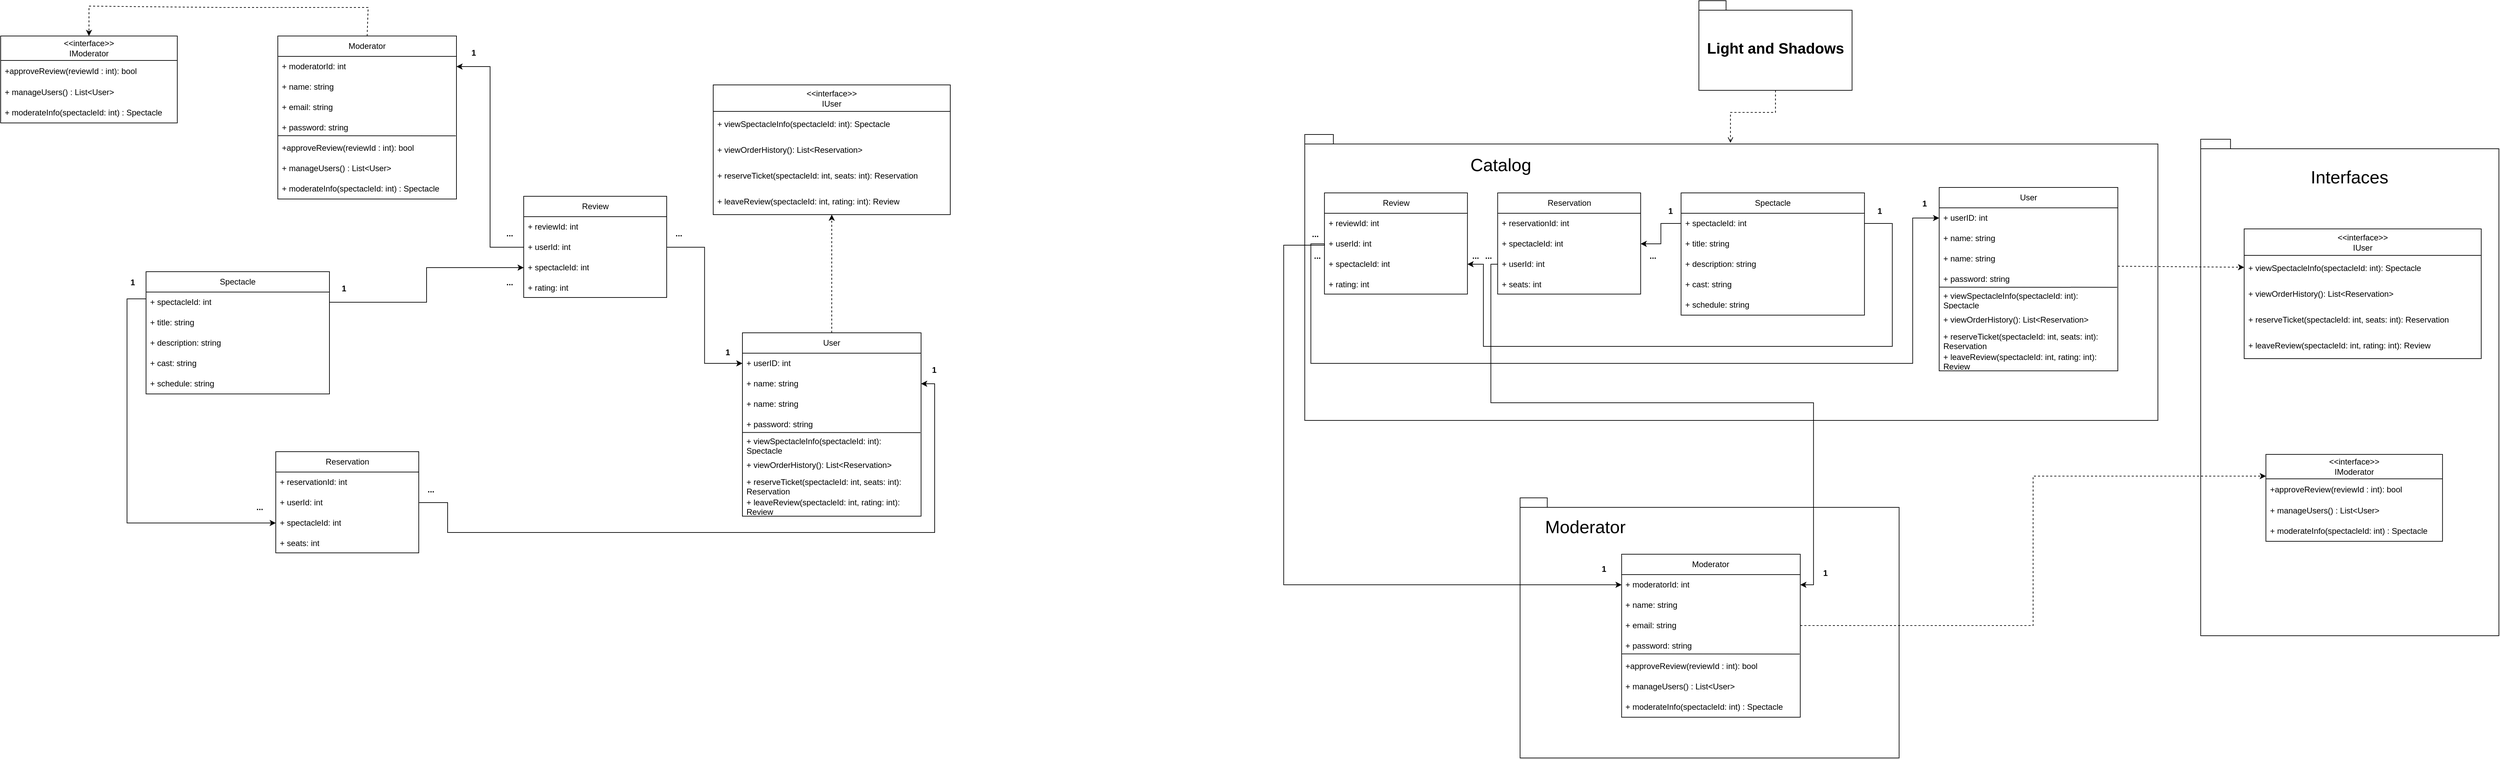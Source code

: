 <mxfile version="22.1.11" type="device">
  <diagram name="Страница — 1" id="6N8Kv0qwtwaITpmGnXV4">
    <mxGraphModel dx="3145" dy="-1282" grid="0" gridSize="10" guides="1" tooltips="1" connect="1" arrows="1" fold="1" page="0" pageScale="1" pageWidth="827" pageHeight="1169" math="0" shadow="0">
      <root>
        <mxCell id="0" />
        <mxCell id="1" parent="0" />
        <mxCell id="I1jz4jynu2ulrxtqJUiv-1" value="Spectacle" style="swimlane;fontStyle=0;childLayout=stackLayout;horizontal=1;startSize=30;horizontalStack=0;resizeParent=1;resizeParentMax=0;resizeLast=0;collapsible=1;marginBottom=0;whiteSpace=wrap;html=1;" vertex="1" parent="1">
          <mxGeometry x="-297" y="2906" width="270" height="180" as="geometry" />
        </mxCell>
        <mxCell id="I1jz4jynu2ulrxtqJUiv-2" value="+&amp;nbsp;spectacleId: int" style="text;strokeColor=none;fillColor=none;align=left;verticalAlign=middle;spacingLeft=4;spacingRight=4;overflow=hidden;points=[[0,0.5],[1,0.5]];portConstraint=eastwest;rotatable=0;whiteSpace=wrap;html=1;" vertex="1" parent="I1jz4jynu2ulrxtqJUiv-1">
          <mxGeometry y="30" width="270" height="30" as="geometry" />
        </mxCell>
        <mxCell id="I1jz4jynu2ulrxtqJUiv-95" value="+&amp;nbsp;title: string" style="text;strokeColor=none;fillColor=none;align=left;verticalAlign=middle;spacingLeft=4;spacingRight=4;overflow=hidden;points=[[0,0.5],[1,0.5]];portConstraint=eastwest;rotatable=0;whiteSpace=wrap;html=1;" vertex="1" parent="I1jz4jynu2ulrxtqJUiv-1">
          <mxGeometry y="60" width="270" height="30" as="geometry" />
        </mxCell>
        <mxCell id="I1jz4jynu2ulrxtqJUiv-3" value="+&amp;nbsp;description: string" style="text;strokeColor=none;fillColor=none;align=left;verticalAlign=middle;spacingLeft=4;spacingRight=4;overflow=hidden;points=[[0,0.5],[1,0.5]];portConstraint=eastwest;rotatable=0;whiteSpace=wrap;html=1;" vertex="1" parent="I1jz4jynu2ulrxtqJUiv-1">
          <mxGeometry y="90" width="270" height="30" as="geometry" />
        </mxCell>
        <mxCell id="I1jz4jynu2ulrxtqJUiv-4" value="+&amp;nbsp;cast: string" style="text;strokeColor=none;fillColor=none;align=left;verticalAlign=middle;spacingLeft=4;spacingRight=4;overflow=hidden;points=[[0,0.5],[1,0.5]];portConstraint=eastwest;rotatable=0;whiteSpace=wrap;html=1;" vertex="1" parent="I1jz4jynu2ulrxtqJUiv-1">
          <mxGeometry y="120" width="270" height="30" as="geometry" />
        </mxCell>
        <mxCell id="I1jz4jynu2ulrxtqJUiv-5" value="+&amp;nbsp;schedule: string" style="text;strokeColor=none;fillColor=none;align=left;verticalAlign=middle;spacingLeft=4;spacingRight=4;overflow=hidden;points=[[0,0.5],[1,0.5]];portConstraint=eastwest;rotatable=0;whiteSpace=wrap;html=1;" vertex="1" parent="I1jz4jynu2ulrxtqJUiv-1">
          <mxGeometry y="150" width="270" height="30" as="geometry" />
        </mxCell>
        <mxCell id="I1jz4jynu2ulrxtqJUiv-16" value="Reservation    " style="swimlane;fontStyle=0;childLayout=stackLayout;horizontal=1;startSize=30;horizontalStack=0;resizeParent=1;resizeParentMax=0;resizeLast=0;collapsible=1;marginBottom=0;whiteSpace=wrap;html=1;" vertex="1" parent="1">
          <mxGeometry x="-106" y="3171" width="210.5" height="149" as="geometry" />
        </mxCell>
        <mxCell id="I1jz4jynu2ulrxtqJUiv-17" value="+&amp;nbsp;reservationId: int" style="text;strokeColor=none;fillColor=none;align=left;verticalAlign=middle;spacingLeft=4;spacingRight=4;overflow=hidden;points=[[0,0.5],[1,0.5]];portConstraint=eastwest;rotatable=0;whiteSpace=wrap;html=1;" vertex="1" parent="I1jz4jynu2ulrxtqJUiv-16">
          <mxGeometry y="30" width="210.5" height="30" as="geometry" />
        </mxCell>
        <mxCell id="I1jz4jynu2ulrxtqJUiv-18" value="+&amp;nbsp;userId: int" style="text;strokeColor=none;fillColor=none;align=left;verticalAlign=middle;spacingLeft=4;spacingRight=4;overflow=hidden;points=[[0,0.5],[1,0.5]];portConstraint=eastwest;rotatable=0;whiteSpace=wrap;html=1;" vertex="1" parent="I1jz4jynu2ulrxtqJUiv-16">
          <mxGeometry y="60" width="210.5" height="30" as="geometry" />
        </mxCell>
        <mxCell id="I1jz4jynu2ulrxtqJUiv-19" value="+&amp;nbsp;spectacleId: int" style="text;strokeColor=none;fillColor=none;align=left;verticalAlign=middle;spacingLeft=4;spacingRight=4;overflow=hidden;points=[[0,0.5],[1,0.5]];portConstraint=eastwest;rotatable=0;whiteSpace=wrap;html=1;" vertex="1" parent="I1jz4jynu2ulrxtqJUiv-16">
          <mxGeometry y="90" width="210.5" height="30" as="geometry" />
        </mxCell>
        <mxCell id="I1jz4jynu2ulrxtqJUiv-20" value="+&amp;nbsp;seats: int" style="text;strokeColor=none;fillColor=none;align=left;verticalAlign=middle;spacingLeft=4;spacingRight=4;overflow=hidden;points=[[0,0.5],[1,0.5]];portConstraint=eastwest;rotatable=0;whiteSpace=wrap;html=1;" vertex="1" parent="I1jz4jynu2ulrxtqJUiv-16">
          <mxGeometry y="120" width="210.5" height="29" as="geometry" />
        </mxCell>
        <mxCell id="I1jz4jynu2ulrxtqJUiv-33" value="Moderator" style="swimlane;fontStyle=0;childLayout=stackLayout;horizontal=1;startSize=30;horizontalStack=0;resizeParent=1;resizeParentMax=0;resizeLast=0;collapsible=1;marginBottom=0;whiteSpace=wrap;html=1;" vertex="1" parent="1">
          <mxGeometry x="-103" y="2559" width="263" height="240" as="geometry" />
        </mxCell>
        <mxCell id="I1jz4jynu2ulrxtqJUiv-34" value="+ moderatorId: int" style="text;strokeColor=none;fillColor=none;align=left;verticalAlign=middle;spacingLeft=4;spacingRight=4;overflow=hidden;points=[[0,0.5],[1,0.5]];portConstraint=eastwest;rotatable=0;whiteSpace=wrap;html=1;" vertex="1" parent="I1jz4jynu2ulrxtqJUiv-33">
          <mxGeometry y="30" width="263" height="30" as="geometry" />
        </mxCell>
        <mxCell id="I1jz4jynu2ulrxtqJUiv-35" value="+&amp;nbsp;name: string" style="text;strokeColor=none;fillColor=none;align=left;verticalAlign=middle;spacingLeft=4;spacingRight=4;overflow=hidden;points=[[0,0.5],[1,0.5]];portConstraint=eastwest;rotatable=0;whiteSpace=wrap;html=1;" vertex="1" parent="I1jz4jynu2ulrxtqJUiv-33">
          <mxGeometry y="60" width="263" height="30" as="geometry" />
        </mxCell>
        <mxCell id="I1jz4jynu2ulrxtqJUiv-36" value="+&amp;nbsp;email: string" style="text;strokeColor=none;fillColor=none;align=left;verticalAlign=middle;spacingLeft=4;spacingRight=4;overflow=hidden;points=[[0,0.5],[1,0.5]];portConstraint=eastwest;rotatable=0;whiteSpace=wrap;html=1;" vertex="1" parent="I1jz4jynu2ulrxtqJUiv-33">
          <mxGeometry y="90" width="263" height="30" as="geometry" />
        </mxCell>
        <mxCell id="I1jz4jynu2ulrxtqJUiv-37" value="+&amp;nbsp;password: string" style="text;strokeColor=none;fillColor=none;align=left;verticalAlign=middle;spacingLeft=4;spacingRight=4;overflow=hidden;points=[[0,0.5],[1,0.5]];portConstraint=eastwest;rotatable=0;whiteSpace=wrap;html=1;" vertex="1" parent="I1jz4jynu2ulrxtqJUiv-33">
          <mxGeometry y="120" width="263" height="30" as="geometry" />
        </mxCell>
        <mxCell id="I1jz4jynu2ulrxtqJUiv-38" value="+approveReview(reviewId : int): bool" style="text;strokeColor=none;fillColor=none;align=left;verticalAlign=middle;spacingLeft=4;spacingRight=4;overflow=hidden;points=[[0,0.5],[1,0.5]];portConstraint=eastwest;rotatable=0;whiteSpace=wrap;html=1;" vertex="1" parent="I1jz4jynu2ulrxtqJUiv-33">
          <mxGeometry y="150" width="263" height="30" as="geometry" />
        </mxCell>
        <mxCell id="I1jz4jynu2ulrxtqJUiv-39" value="" style="endArrow=none;html=1;rounded=0;exitX=0.002;exitY=-0.108;exitDx=0;exitDy=0;exitPerimeter=0;" edge="1" parent="I1jz4jynu2ulrxtqJUiv-33" source="I1jz4jynu2ulrxtqJUiv-38">
          <mxGeometry width="50" height="50" relative="1" as="geometry">
            <mxPoint x="-9.5" y="98.24" as="sourcePoint" />
            <mxPoint x="262" y="147" as="targetPoint" />
          </mxGeometry>
        </mxCell>
        <mxCell id="I1jz4jynu2ulrxtqJUiv-40" value="+&amp;nbsp;manageUsers() : List&amp;lt;User&amp;gt;" style="text;strokeColor=none;fillColor=none;align=left;verticalAlign=middle;spacingLeft=4;spacingRight=4;overflow=hidden;points=[[0,0.5],[1,0.5]];portConstraint=eastwest;rotatable=0;whiteSpace=wrap;html=1;" vertex="1" parent="I1jz4jynu2ulrxtqJUiv-33">
          <mxGeometry y="180" width="263" height="30" as="geometry" />
        </mxCell>
        <mxCell id="I1jz4jynu2ulrxtqJUiv-41" value="+&amp;nbsp;moderateInfo(spectacleId: int) :&amp;nbsp;Spectacle " style="text;strokeColor=none;fillColor=none;align=left;verticalAlign=middle;spacingLeft=4;spacingRight=4;overflow=hidden;points=[[0,0.5],[1,0.5]];portConstraint=eastwest;rotatable=0;whiteSpace=wrap;html=1;" vertex="1" parent="I1jz4jynu2ulrxtqJUiv-33">
          <mxGeometry y="210" width="263" height="30" as="geometry" />
        </mxCell>
        <mxCell id="I1jz4jynu2ulrxtqJUiv-44" value="&amp;lt;&amp;lt;interface&amp;gt;&amp;gt;&lt;br&gt;IUser" style="swimlane;fontStyle=0;childLayout=stackLayout;horizontal=1;startSize=39;horizontalStack=0;resizeParent=1;resizeParentMax=0;resizeLast=0;collapsible=1;marginBottom=0;whiteSpace=wrap;html=1;" vertex="1" parent="1">
          <mxGeometry x="538" y="2631" width="349" height="191" as="geometry" />
        </mxCell>
        <mxCell id="I1jz4jynu2ulrxtqJUiv-45" value="+&amp;nbsp;viewSpectacleInfo(spectacleId: int): Spectacle" style="text;strokeColor=none;fillColor=none;align=left;verticalAlign=middle;spacingLeft=4;spacingRight=4;overflow=hidden;points=[[0,0.5],[1,0.5]];portConstraint=eastwest;rotatable=0;whiteSpace=wrap;html=1;" vertex="1" parent="I1jz4jynu2ulrxtqJUiv-44">
          <mxGeometry y="39" width="349" height="38" as="geometry" />
        </mxCell>
        <mxCell id="I1jz4jynu2ulrxtqJUiv-46" value="+&amp;nbsp;viewOrderHistory(): List&amp;lt;Reservation&amp;gt;" style="text;strokeColor=none;fillColor=none;align=left;verticalAlign=middle;spacingLeft=4;spacingRight=4;overflow=hidden;points=[[0,0.5],[1,0.5]];portConstraint=eastwest;rotatable=0;whiteSpace=wrap;html=1;" vertex="1" parent="I1jz4jynu2ulrxtqJUiv-44">
          <mxGeometry y="77" width="349" height="38" as="geometry" />
        </mxCell>
        <mxCell id="I1jz4jynu2ulrxtqJUiv-47" value="+&amp;nbsp;reserveTicket(spectacleId: int, seats: int): Reservation" style="text;strokeColor=none;fillColor=none;align=left;verticalAlign=middle;spacingLeft=4;spacingRight=4;overflow=hidden;points=[[0,0.5],[1,0.5]];portConstraint=eastwest;rotatable=0;whiteSpace=wrap;html=1;" vertex="1" parent="I1jz4jynu2ulrxtqJUiv-44">
          <mxGeometry y="115" width="349" height="38" as="geometry" />
        </mxCell>
        <mxCell id="I1jz4jynu2ulrxtqJUiv-84" value="+&amp;nbsp;leaveReview(spectacleId: int, rating: int): Review" style="text;strokeColor=none;fillColor=none;align=left;verticalAlign=middle;spacingLeft=4;spacingRight=4;overflow=hidden;points=[[0,0.5],[1,0.5]];portConstraint=eastwest;rotatable=0;whiteSpace=wrap;html=1;" vertex="1" parent="I1jz4jynu2ulrxtqJUiv-44">
          <mxGeometry y="153" width="349" height="38" as="geometry" />
        </mxCell>
        <mxCell id="I1jz4jynu2ulrxtqJUiv-48" value="&amp;lt;&amp;lt;interface&amp;gt;&amp;gt;&lt;br&gt;IModerator" style="swimlane;fontStyle=0;childLayout=stackLayout;horizontal=1;startSize=36;horizontalStack=0;resizeParent=1;resizeParentMax=0;resizeLast=0;collapsible=1;marginBottom=0;whiteSpace=wrap;html=1;" vertex="1" parent="1">
          <mxGeometry x="-511" y="2559" width="260" height="128" as="geometry" />
        </mxCell>
        <mxCell id="I1jz4jynu2ulrxtqJUiv-49" value="+approveReview(reviewId : int): bool" style="text;strokeColor=none;fillColor=none;align=left;verticalAlign=middle;spacingLeft=4;spacingRight=4;overflow=hidden;points=[[0,0.5],[1,0.5]];portConstraint=eastwest;rotatable=0;whiteSpace=wrap;html=1;" vertex="1" parent="I1jz4jynu2ulrxtqJUiv-48">
          <mxGeometry y="36" width="260" height="32" as="geometry" />
        </mxCell>
        <mxCell id="I1jz4jynu2ulrxtqJUiv-50" value="+&amp;nbsp;manageUsers() : List&amp;lt;User&amp;gt;" style="text;strokeColor=none;fillColor=none;align=left;verticalAlign=middle;spacingLeft=4;spacingRight=4;overflow=hidden;points=[[0,0.5],[1,0.5]];portConstraint=eastwest;rotatable=0;whiteSpace=wrap;html=1;" vertex="1" parent="I1jz4jynu2ulrxtqJUiv-48">
          <mxGeometry y="68" width="260" height="30" as="geometry" />
        </mxCell>
        <mxCell id="I1jz4jynu2ulrxtqJUiv-51" value="+&amp;nbsp;moderateInfo(spectacleId: int) :&amp;nbsp;Spectacle" style="text;strokeColor=none;fillColor=none;align=left;verticalAlign=middle;spacingLeft=4;spacingRight=4;overflow=hidden;points=[[0,0.5],[1,0.5]];portConstraint=eastwest;rotatable=0;whiteSpace=wrap;html=1;" vertex="1" parent="I1jz4jynu2ulrxtqJUiv-48">
          <mxGeometry y="98" width="260" height="30" as="geometry" />
        </mxCell>
        <mxCell id="I1jz4jynu2ulrxtqJUiv-55" style="rounded=0;orthogonalLoop=1;jettySize=auto;html=1;dashed=1;exitX=0.5;exitY=0;exitDx=0;exitDy=0;" edge="1" parent="1" source="I1jz4jynu2ulrxtqJUiv-75" target="I1jz4jynu2ulrxtqJUiv-44">
          <mxGeometry relative="1" as="geometry">
            <mxPoint x="678.795" y="2782" as="targetPoint" />
            <mxPoint x="731" y="3003" as="sourcePoint" />
          </mxGeometry>
        </mxCell>
        <mxCell id="I1jz4jynu2ulrxtqJUiv-63" value="Review     " style="swimlane;fontStyle=0;childLayout=stackLayout;horizontal=1;startSize=30;horizontalStack=0;resizeParent=1;resizeParentMax=0;resizeLast=0;collapsible=1;marginBottom=0;whiteSpace=wrap;html=1;" vertex="1" parent="1">
          <mxGeometry x="259" y="2795" width="210.5" height="149" as="geometry" />
        </mxCell>
        <mxCell id="I1jz4jynu2ulrxtqJUiv-64" value="+&amp;nbsp;reviewId: int" style="text;strokeColor=none;fillColor=none;align=left;verticalAlign=middle;spacingLeft=4;spacingRight=4;overflow=hidden;points=[[0,0.5],[1,0.5]];portConstraint=eastwest;rotatable=0;whiteSpace=wrap;html=1;" vertex="1" parent="I1jz4jynu2ulrxtqJUiv-63">
          <mxGeometry y="30" width="210.5" height="30" as="geometry" />
        </mxCell>
        <mxCell id="I1jz4jynu2ulrxtqJUiv-65" value="+&amp;nbsp;userId: int" style="text;strokeColor=none;fillColor=none;align=left;verticalAlign=middle;spacingLeft=4;spacingRight=4;overflow=hidden;points=[[0,0.5],[1,0.5]];portConstraint=eastwest;rotatable=0;whiteSpace=wrap;html=1;" vertex="1" parent="I1jz4jynu2ulrxtqJUiv-63">
          <mxGeometry y="60" width="210.5" height="30" as="geometry" />
        </mxCell>
        <mxCell id="I1jz4jynu2ulrxtqJUiv-66" value="+&amp;nbsp;spectacleId: int" style="text;strokeColor=none;fillColor=none;align=left;verticalAlign=middle;spacingLeft=4;spacingRight=4;overflow=hidden;points=[[0,0.5],[1,0.5]];portConstraint=eastwest;rotatable=0;whiteSpace=wrap;html=1;" vertex="1" parent="I1jz4jynu2ulrxtqJUiv-63">
          <mxGeometry y="90" width="210.5" height="30" as="geometry" />
        </mxCell>
        <mxCell id="I1jz4jynu2ulrxtqJUiv-67" value="+&amp;nbsp;rating: int" style="text;strokeColor=none;fillColor=none;align=left;verticalAlign=middle;spacingLeft=4;spacingRight=4;overflow=hidden;points=[[0,0.5],[1,0.5]];portConstraint=eastwest;rotatable=0;whiteSpace=wrap;html=1;" vertex="1" parent="I1jz4jynu2ulrxtqJUiv-63">
          <mxGeometry y="120" width="210.5" height="29" as="geometry" />
        </mxCell>
        <mxCell id="I1jz4jynu2ulrxtqJUiv-75" value="User" style="swimlane;fontStyle=0;childLayout=stackLayout;horizontal=1;startSize=30;horizontalStack=0;resizeParent=1;resizeParentMax=0;resizeLast=0;collapsible=1;marginBottom=0;whiteSpace=wrap;html=1;" vertex="1" parent="1">
          <mxGeometry x="581" y="2996" width="263" height="270" as="geometry" />
        </mxCell>
        <mxCell id="I1jz4jynu2ulrxtqJUiv-8" value="+ userID: int" style="text;strokeColor=none;fillColor=none;align=left;verticalAlign=middle;spacingLeft=4;spacingRight=4;overflow=hidden;points=[[0,0.5],[1,0.5]];portConstraint=eastwest;rotatable=0;whiteSpace=wrap;html=1;" vertex="1" parent="I1jz4jynu2ulrxtqJUiv-75">
          <mxGeometry y="30" width="263" height="30" as="geometry" />
        </mxCell>
        <mxCell id="I1jz4jynu2ulrxtqJUiv-9" value="+&amp;nbsp;name: string" style="text;strokeColor=none;fillColor=none;align=left;verticalAlign=middle;spacingLeft=4;spacingRight=4;overflow=hidden;points=[[0,0.5],[1,0.5]];portConstraint=eastwest;rotatable=0;whiteSpace=wrap;html=1;" vertex="1" parent="I1jz4jynu2ulrxtqJUiv-75">
          <mxGeometry y="60" width="263" height="30" as="geometry" />
        </mxCell>
        <mxCell id="I1jz4jynu2ulrxtqJUiv-77" value="+&amp;nbsp;name: string" style="text;strokeColor=none;fillColor=none;align=left;verticalAlign=middle;spacingLeft=4;spacingRight=4;overflow=hidden;points=[[0,0.5],[1,0.5]];portConstraint=eastwest;rotatable=0;whiteSpace=wrap;html=1;" vertex="1" parent="I1jz4jynu2ulrxtqJUiv-75">
          <mxGeometry y="90" width="263" height="30" as="geometry" />
        </mxCell>
        <mxCell id="I1jz4jynu2ulrxtqJUiv-11" value="+ password: string" style="text;strokeColor=none;fillColor=none;align=left;verticalAlign=middle;spacingLeft=4;spacingRight=4;overflow=hidden;points=[[0,0.5],[1,0.5]];portConstraint=eastwest;rotatable=0;whiteSpace=wrap;html=1;" vertex="1" parent="I1jz4jynu2ulrxtqJUiv-75">
          <mxGeometry y="120" width="263" height="30" as="geometry" />
        </mxCell>
        <mxCell id="I1jz4jynu2ulrxtqJUiv-81" value="" style="endArrow=none;html=1;rounded=0;exitX=0.002;exitY=-0.108;exitDx=0;exitDy=0;exitPerimeter=0;" edge="1" parent="I1jz4jynu2ulrxtqJUiv-75">
          <mxGeometry width="50" height="50" relative="1" as="geometry">
            <mxPoint x="0.526" y="146.76" as="sourcePoint" />
            <mxPoint x="262" y="147" as="targetPoint" />
          </mxGeometry>
        </mxCell>
        <mxCell id="I1jz4jynu2ulrxtqJUiv-72" value="+&amp;nbsp;viewSpectacleInfo(spectacleId: int): Spectacle" style="text;strokeColor=none;fillColor=none;align=left;verticalAlign=middle;spacingLeft=4;spacingRight=4;overflow=hidden;points=[[0,0.5],[1,0.5]];portConstraint=eastwest;rotatable=0;whiteSpace=wrap;html=1;" vertex="1" parent="I1jz4jynu2ulrxtqJUiv-75">
          <mxGeometry y="150" width="263" height="30" as="geometry" />
        </mxCell>
        <mxCell id="I1jz4jynu2ulrxtqJUiv-73" value="+&amp;nbsp;viewOrderHistory(): List&amp;lt;Reservation&amp;gt; " style="text;strokeColor=none;fillColor=none;align=left;verticalAlign=middle;spacingLeft=4;spacingRight=4;overflow=hidden;points=[[0,0.5],[1,0.5]];portConstraint=eastwest;rotatable=0;whiteSpace=wrap;html=1;" vertex="1" parent="I1jz4jynu2ulrxtqJUiv-75">
          <mxGeometry y="180" width="263" height="30" as="geometry" />
        </mxCell>
        <mxCell id="I1jz4jynu2ulrxtqJUiv-15" value="+&amp;nbsp;reserveTicket(spectacleId: int, seats: int): Reservation" style="text;strokeColor=none;fillColor=none;align=left;verticalAlign=middle;spacingLeft=4;spacingRight=4;overflow=hidden;points=[[0,0.5],[1,0.5]];portConstraint=eastwest;rotatable=0;whiteSpace=wrap;html=1;" vertex="1" parent="I1jz4jynu2ulrxtqJUiv-75">
          <mxGeometry y="210" width="263" height="30" as="geometry" />
        </mxCell>
        <mxCell id="I1jz4jynu2ulrxtqJUiv-74" value="+&amp;nbsp;leaveReview(spectacleId: int, rating: int): Review" style="text;strokeColor=none;fillColor=none;align=left;verticalAlign=middle;spacingLeft=4;spacingRight=4;overflow=hidden;points=[[0,0.5],[1,0.5]];portConstraint=eastwest;rotatable=0;whiteSpace=wrap;html=1;" vertex="1" parent="I1jz4jynu2ulrxtqJUiv-75">
          <mxGeometry y="240" width="263" height="30" as="geometry" />
        </mxCell>
        <mxCell id="I1jz4jynu2ulrxtqJUiv-85" style="edgeStyle=orthogonalEdgeStyle;rounded=0;orthogonalLoop=1;jettySize=auto;html=1;exitX=1;exitY=0.5;exitDx=0;exitDy=0;entryX=0;entryY=0.5;entryDx=0;entryDy=0;" edge="1" parent="1" source="I1jz4jynu2ulrxtqJUiv-65" target="I1jz4jynu2ulrxtqJUiv-8">
          <mxGeometry relative="1" as="geometry" />
        </mxCell>
        <mxCell id="I1jz4jynu2ulrxtqJUiv-87" value="&lt;b&gt;...&lt;/b&gt;" style="text;html=1;align=center;verticalAlign=middle;resizable=0;points=[];autosize=1;strokeColor=none;fillColor=none;" vertex="1" parent="1">
          <mxGeometry x="473" y="2837" width="28" height="26" as="geometry" />
        </mxCell>
        <mxCell id="I1jz4jynu2ulrxtqJUiv-88" value="&lt;b&gt;1&lt;/b&gt;" style="text;html=1;align=center;verticalAlign=middle;resizable=0;points=[];autosize=1;strokeColor=none;fillColor=none;" vertex="1" parent="1">
          <mxGeometry x="546" y="3012" width="25" height="26" as="geometry" />
        </mxCell>
        <mxCell id="I1jz4jynu2ulrxtqJUiv-94" value="&lt;b&gt;...&lt;/b&gt;" style="text;html=1;align=center;verticalAlign=middle;resizable=0;points=[];autosize=1;strokeColor=none;fillColor=none;" vertex="1" parent="1">
          <mxGeometry x="108" y="3214" width="28" height="26" as="geometry" />
        </mxCell>
        <mxCell id="I1jz4jynu2ulrxtqJUiv-96" style="edgeStyle=orthogonalEdgeStyle;rounded=0;orthogonalLoop=1;jettySize=auto;html=1;exitX=1;exitY=0.5;exitDx=0;exitDy=0;entryX=0;entryY=0.5;entryDx=0;entryDy=0;" edge="1" parent="1" source="I1jz4jynu2ulrxtqJUiv-2" target="I1jz4jynu2ulrxtqJUiv-66">
          <mxGeometry relative="1" as="geometry" />
        </mxCell>
        <mxCell id="I1jz4jynu2ulrxtqJUiv-97" value="&lt;b&gt;...&lt;/b&gt;" style="text;html=1;align=center;verticalAlign=middle;resizable=0;points=[];autosize=1;strokeColor=none;fillColor=none;" vertex="1" parent="1">
          <mxGeometry x="224" y="2909" width="28" height="26" as="geometry" />
        </mxCell>
        <mxCell id="I1jz4jynu2ulrxtqJUiv-98" value="&lt;b&gt;1&lt;/b&gt;" style="text;html=1;align=center;verticalAlign=middle;resizable=0;points=[];autosize=1;strokeColor=none;fillColor=none;" vertex="1" parent="1">
          <mxGeometry x="-19" y="2918" width="25" height="26" as="geometry" />
        </mxCell>
        <mxCell id="I1jz4jynu2ulrxtqJUiv-99" style="edgeStyle=orthogonalEdgeStyle;rounded=0;orthogonalLoop=1;jettySize=auto;html=1;exitX=0;exitY=0.5;exitDx=0;exitDy=0;entryX=0;entryY=0.5;entryDx=0;entryDy=0;" edge="1" parent="1" source="I1jz4jynu2ulrxtqJUiv-2" target="I1jz4jynu2ulrxtqJUiv-19">
          <mxGeometry relative="1" as="geometry">
            <Array as="points">
              <mxPoint x="-297" y="2946" />
              <mxPoint x="-325" y="2946" />
              <mxPoint x="-325" y="3276" />
            </Array>
          </mxGeometry>
        </mxCell>
        <mxCell id="I1jz4jynu2ulrxtqJUiv-101" value="&lt;b&gt;1&lt;/b&gt;" style="text;html=1;align=center;verticalAlign=middle;resizable=0;points=[];autosize=1;strokeColor=none;fillColor=none;" vertex="1" parent="1">
          <mxGeometry x="-330" y="2909" width="25" height="26" as="geometry" />
        </mxCell>
        <mxCell id="I1jz4jynu2ulrxtqJUiv-102" value="&lt;b&gt;...&lt;/b&gt;" style="text;html=1;align=center;verticalAlign=middle;resizable=0;points=[];autosize=1;strokeColor=none;fillColor=none;" vertex="1" parent="1">
          <mxGeometry x="-144" y="3240" width="28" height="26" as="geometry" />
        </mxCell>
        <mxCell id="I1jz4jynu2ulrxtqJUiv-109" style="edgeStyle=orthogonalEdgeStyle;rounded=0;orthogonalLoop=1;jettySize=auto;html=1;exitX=0;exitY=0.5;exitDx=0;exitDy=0;entryX=1;entryY=0.5;entryDx=0;entryDy=0;" edge="1" parent="1" source="I1jz4jynu2ulrxtqJUiv-65" target="I1jz4jynu2ulrxtqJUiv-34">
          <mxGeometry relative="1" as="geometry" />
        </mxCell>
        <mxCell id="I1jz4jynu2ulrxtqJUiv-111" style="rounded=0;orthogonalLoop=1;jettySize=auto;html=1;dashed=1;exitX=0.5;exitY=0;exitDx=0;exitDy=0;entryX=0.5;entryY=0;entryDx=0;entryDy=0;" edge="1" parent="1" source="I1jz4jynu2ulrxtqJUiv-33" target="I1jz4jynu2ulrxtqJUiv-48">
          <mxGeometry relative="1" as="geometry">
            <mxPoint x="4" y="2379" as="targetPoint" />
            <mxPoint x="5" y="2639" as="sourcePoint" />
            <Array as="points">
              <mxPoint x="30" y="2517" />
              <mxPoint x="-185" y="2517" />
              <mxPoint x="-381" y="2515" />
            </Array>
          </mxGeometry>
        </mxCell>
        <mxCell id="I1jz4jynu2ulrxtqJUiv-112" style="edgeStyle=orthogonalEdgeStyle;rounded=0;orthogonalLoop=1;jettySize=auto;html=1;exitX=1;exitY=0.5;exitDx=0;exitDy=0;entryX=1;entryY=0.5;entryDx=0;entryDy=0;" edge="1" parent="1" source="I1jz4jynu2ulrxtqJUiv-18" target="I1jz4jynu2ulrxtqJUiv-9">
          <mxGeometry relative="1" as="geometry">
            <Array as="points">
              <mxPoint x="147" y="3246" />
              <mxPoint x="147" y="3290" />
              <mxPoint x="864" y="3290" />
              <mxPoint x="864" y="3071" />
            </Array>
          </mxGeometry>
        </mxCell>
        <mxCell id="I1jz4jynu2ulrxtqJUiv-113" value="&lt;b&gt;1&lt;/b&gt;" style="text;html=1;align=center;verticalAlign=middle;resizable=0;points=[];autosize=1;strokeColor=none;fillColor=none;" vertex="1" parent="1">
          <mxGeometry x="850" y="3038" width="25" height="26" as="geometry" />
        </mxCell>
        <mxCell id="I1jz4jynu2ulrxtqJUiv-115" value="&lt;b&gt;...&lt;/b&gt;" style="text;html=1;align=center;verticalAlign=middle;resizable=0;points=[];autosize=1;strokeColor=none;fillColor=none;" vertex="1" parent="1">
          <mxGeometry x="224" y="2837" width="28" height="26" as="geometry" />
        </mxCell>
        <mxCell id="I1jz4jynu2ulrxtqJUiv-116" value="&lt;b&gt;1&lt;/b&gt;" style="text;html=1;align=center;verticalAlign=middle;resizable=0;points=[];autosize=1;strokeColor=none;fillColor=none;" vertex="1" parent="1">
          <mxGeometry x="172" y="2571" width="25" height="26" as="geometry" />
        </mxCell>
        <mxCell id="I1jz4jynu2ulrxtqJUiv-178" style="edgeStyle=orthogonalEdgeStyle;rounded=0;orthogonalLoop=1;jettySize=auto;html=1;dashed=1;endArrow=open;endFill=0;entryX=0.499;entryY=0.029;entryDx=0;entryDy=0;entryPerimeter=0;" edge="1" parent="1" source="I1jz4jynu2ulrxtqJUiv-179" target="I1jz4jynu2ulrxtqJUiv-180">
          <mxGeometry relative="1" as="geometry">
            <mxPoint x="1571.224" y="2642" as="targetPoint" />
          </mxGeometry>
        </mxCell>
        <mxCell id="I1jz4jynu2ulrxtqJUiv-179" value="&lt;font style=&quot;font-size: 22px;&quot;&gt;Light and Shadows&lt;/font&gt;" style="shape=folder;fontStyle=1;spacingTop=10;tabWidth=40;tabHeight=14;tabPosition=left;html=1;whiteSpace=wrap;" vertex="1" parent="1">
          <mxGeometry x="1989.11" y="2507" width="225.5" height="132" as="geometry" />
        </mxCell>
        <mxCell id="I1jz4jynu2ulrxtqJUiv-180" value="" style="shape=folder;fontStyle=1;spacingTop=10;tabWidth=40;tabHeight=14;tabPosition=left;html=1;whiteSpace=wrap;" vertex="1" parent="1">
          <mxGeometry x="1408.86" y="2704" width="1256" height="421" as="geometry" />
        </mxCell>
        <mxCell id="I1jz4jynu2ulrxtqJUiv-181" value="&lt;font style=&quot;font-size: 26px;&quot;&gt;Catalog&lt;/font&gt;" style="text;html=1;strokeColor=none;fillColor=none;align=center;verticalAlign=middle;whiteSpace=wrap;rounded=0;" vertex="1" parent="1">
          <mxGeometry x="1626.86" y="2734" width="141" height="30" as="geometry" />
        </mxCell>
        <mxCell id="I1jz4jynu2ulrxtqJUiv-211" value="&lt;b&gt;...&lt;/b&gt;" style="text;html=1;align=center;verticalAlign=middle;resizable=0;points=[];autosize=1;strokeColor=none;fillColor=none;" vertex="1" parent="1">
          <mxGeometry x="1645.86" y="2870" width="28" height="26" as="geometry" />
        </mxCell>
        <mxCell id="I1jz4jynu2ulrxtqJUiv-215" value="" style="shape=folder;fontStyle=1;spacingTop=10;tabWidth=40;tabHeight=14;tabPosition=left;html=1;whiteSpace=wrap;" vertex="1" parent="1">
          <mxGeometry x="1725.86" y="3239" width="558" height="383" as="geometry" />
        </mxCell>
        <mxCell id="I1jz4jynu2ulrxtqJUiv-216" value="&lt;font style=&quot;font-size: 26px;&quot;&gt;Moderator&lt;/font&gt;" style="text;html=1;strokeColor=none;fillColor=none;align=center;verticalAlign=middle;whiteSpace=wrap;rounded=0;" vertex="1" parent="1">
          <mxGeometry x="1750.86" y="3267" width="142" height="30" as="geometry" />
        </mxCell>
        <mxCell id="I1jz4jynu2ulrxtqJUiv-230" value="" style="shape=folder;fontStyle=1;spacingTop=10;tabWidth=40;tabHeight=14;tabPosition=left;html=1;whiteSpace=wrap;" vertex="1" parent="1">
          <mxGeometry x="2727.86" y="2711" width="439" height="731" as="geometry" />
        </mxCell>
        <mxCell id="I1jz4jynu2ulrxtqJUiv-231" value="&lt;font style=&quot;font-size: 26px;&quot;&gt;Interfaces&lt;/font&gt;" style="text;html=1;strokeColor=none;fillColor=none;align=center;verticalAlign=middle;whiteSpace=wrap;rounded=0;" vertex="1" parent="1">
          <mxGeometry x="2875.86" y="2752" width="142" height="30" as="geometry" />
        </mxCell>
        <mxCell id="I1jz4jynu2ulrxtqJUiv-246" style="rounded=0;orthogonalLoop=1;jettySize=auto;html=1;dashed=1;exitX=1;exitY=0.864;exitDx=0;exitDy=0;exitPerimeter=0;" edge="1" parent="1" source="I1jz4jynu2ulrxtqJUiv-269" target="I1jz4jynu2ulrxtqJUiv-262">
          <mxGeometry relative="1" as="geometry">
            <mxPoint x="2751.86" y="2891" as="targetPoint" />
            <mxPoint x="2584.86" y="2890" as="sourcePoint" />
          </mxGeometry>
        </mxCell>
        <mxCell id="I1jz4jynu2ulrxtqJUiv-247" value="" style="edgeStyle=orthogonalEdgeStyle;rounded=0;orthogonalLoop=1;jettySize=auto;html=1;dashed=1;entryX=0;entryY=0.25;entryDx=0;entryDy=0;exitX=1;exitY=0.5;exitDx=0;exitDy=0;" edge="1" parent="1" source="I1jz4jynu2ulrxtqJUiv-251" target="I1jz4jynu2ulrxtqJUiv-257">
          <mxGeometry relative="1" as="geometry">
            <mxPoint x="2775.86" y="3293" as="targetPoint" />
            <mxPoint x="2180.86" y="3435" as="sourcePoint" />
          </mxGeometry>
        </mxCell>
        <mxCell id="I1jz4jynu2ulrxtqJUiv-248" value="Moderator" style="swimlane;fontStyle=0;childLayout=stackLayout;horizontal=1;startSize=30;horizontalStack=0;resizeParent=1;resizeParentMax=0;resizeLast=0;collapsible=1;marginBottom=0;whiteSpace=wrap;html=1;" vertex="1" parent="1">
          <mxGeometry x="1875.36" y="3322" width="263" height="240" as="geometry" />
        </mxCell>
        <mxCell id="I1jz4jynu2ulrxtqJUiv-249" value="+ moderatorId: int" style="text;strokeColor=none;fillColor=none;align=left;verticalAlign=middle;spacingLeft=4;spacingRight=4;overflow=hidden;points=[[0,0.5],[1,0.5]];portConstraint=eastwest;rotatable=0;whiteSpace=wrap;html=1;" vertex="1" parent="I1jz4jynu2ulrxtqJUiv-248">
          <mxGeometry y="30" width="263" height="30" as="geometry" />
        </mxCell>
        <mxCell id="I1jz4jynu2ulrxtqJUiv-250" value="+&amp;nbsp;name: string" style="text;strokeColor=none;fillColor=none;align=left;verticalAlign=middle;spacingLeft=4;spacingRight=4;overflow=hidden;points=[[0,0.5],[1,0.5]];portConstraint=eastwest;rotatable=0;whiteSpace=wrap;html=1;" vertex="1" parent="I1jz4jynu2ulrxtqJUiv-248">
          <mxGeometry y="60" width="263" height="30" as="geometry" />
        </mxCell>
        <mxCell id="I1jz4jynu2ulrxtqJUiv-251" value="+&amp;nbsp;email: string" style="text;strokeColor=none;fillColor=none;align=left;verticalAlign=middle;spacingLeft=4;spacingRight=4;overflow=hidden;points=[[0,0.5],[1,0.5]];portConstraint=eastwest;rotatable=0;whiteSpace=wrap;html=1;" vertex="1" parent="I1jz4jynu2ulrxtqJUiv-248">
          <mxGeometry y="90" width="263" height="30" as="geometry" />
        </mxCell>
        <mxCell id="I1jz4jynu2ulrxtqJUiv-252" value="+&amp;nbsp;password: string" style="text;strokeColor=none;fillColor=none;align=left;verticalAlign=middle;spacingLeft=4;spacingRight=4;overflow=hidden;points=[[0,0.5],[1,0.5]];portConstraint=eastwest;rotatable=0;whiteSpace=wrap;html=1;" vertex="1" parent="I1jz4jynu2ulrxtqJUiv-248">
          <mxGeometry y="120" width="263" height="30" as="geometry" />
        </mxCell>
        <mxCell id="I1jz4jynu2ulrxtqJUiv-253" value="+approveReview(reviewId : int): bool" style="text;strokeColor=none;fillColor=none;align=left;verticalAlign=middle;spacingLeft=4;spacingRight=4;overflow=hidden;points=[[0,0.5],[1,0.5]];portConstraint=eastwest;rotatable=0;whiteSpace=wrap;html=1;" vertex="1" parent="I1jz4jynu2ulrxtqJUiv-248">
          <mxGeometry y="150" width="263" height="30" as="geometry" />
        </mxCell>
        <mxCell id="I1jz4jynu2ulrxtqJUiv-254" value="" style="endArrow=none;html=1;rounded=0;exitX=0.002;exitY=-0.108;exitDx=0;exitDy=0;exitPerimeter=0;" edge="1" parent="I1jz4jynu2ulrxtqJUiv-248" source="I1jz4jynu2ulrxtqJUiv-253">
          <mxGeometry width="50" height="50" relative="1" as="geometry">
            <mxPoint x="-9.5" y="98.24" as="sourcePoint" />
            <mxPoint x="262" y="147" as="targetPoint" />
          </mxGeometry>
        </mxCell>
        <mxCell id="I1jz4jynu2ulrxtqJUiv-255" value="+&amp;nbsp;manageUsers() : List&amp;lt;User&amp;gt;" style="text;strokeColor=none;fillColor=none;align=left;verticalAlign=middle;spacingLeft=4;spacingRight=4;overflow=hidden;points=[[0,0.5],[1,0.5]];portConstraint=eastwest;rotatable=0;whiteSpace=wrap;html=1;" vertex="1" parent="I1jz4jynu2ulrxtqJUiv-248">
          <mxGeometry y="180" width="263" height="30" as="geometry" />
        </mxCell>
        <mxCell id="I1jz4jynu2ulrxtqJUiv-256" value="+&amp;nbsp;moderateInfo(spectacleId: int) :&amp;nbsp;Spectacle " style="text;strokeColor=none;fillColor=none;align=left;verticalAlign=middle;spacingLeft=4;spacingRight=4;overflow=hidden;points=[[0,0.5],[1,0.5]];portConstraint=eastwest;rotatable=0;whiteSpace=wrap;html=1;" vertex="1" parent="I1jz4jynu2ulrxtqJUiv-248">
          <mxGeometry y="210" width="263" height="30" as="geometry" />
        </mxCell>
        <mxCell id="I1jz4jynu2ulrxtqJUiv-257" value="&amp;lt;&amp;lt;interface&amp;gt;&amp;gt;&lt;br&gt;IModerator" style="swimlane;fontStyle=0;childLayout=stackLayout;horizontal=1;startSize=36;horizontalStack=0;resizeParent=1;resizeParentMax=0;resizeLast=0;collapsible=1;marginBottom=0;whiteSpace=wrap;html=1;" vertex="1" parent="1">
          <mxGeometry x="2823.86" y="3175" width="260" height="128" as="geometry" />
        </mxCell>
        <mxCell id="I1jz4jynu2ulrxtqJUiv-258" value="+approveReview(reviewId : int): bool" style="text;strokeColor=none;fillColor=none;align=left;verticalAlign=middle;spacingLeft=4;spacingRight=4;overflow=hidden;points=[[0,0.5],[1,0.5]];portConstraint=eastwest;rotatable=0;whiteSpace=wrap;html=1;" vertex="1" parent="I1jz4jynu2ulrxtqJUiv-257">
          <mxGeometry y="36" width="260" height="32" as="geometry" />
        </mxCell>
        <mxCell id="I1jz4jynu2ulrxtqJUiv-259" value="+&amp;nbsp;manageUsers() : List&amp;lt;User&amp;gt;" style="text;strokeColor=none;fillColor=none;align=left;verticalAlign=middle;spacingLeft=4;spacingRight=4;overflow=hidden;points=[[0,0.5],[1,0.5]];portConstraint=eastwest;rotatable=0;whiteSpace=wrap;html=1;" vertex="1" parent="I1jz4jynu2ulrxtqJUiv-257">
          <mxGeometry y="68" width="260" height="30" as="geometry" />
        </mxCell>
        <mxCell id="I1jz4jynu2ulrxtqJUiv-260" value="+&amp;nbsp;moderateInfo(spectacleId: int) :&amp;nbsp;Spectacle" style="text;strokeColor=none;fillColor=none;align=left;verticalAlign=middle;spacingLeft=4;spacingRight=4;overflow=hidden;points=[[0,0.5],[1,0.5]];portConstraint=eastwest;rotatable=0;whiteSpace=wrap;html=1;" vertex="1" parent="I1jz4jynu2ulrxtqJUiv-257">
          <mxGeometry y="98" width="260" height="30" as="geometry" />
        </mxCell>
        <mxCell id="I1jz4jynu2ulrxtqJUiv-261" value="&amp;lt;&amp;lt;interface&amp;gt;&amp;gt;&lt;br&gt;IUser" style="swimlane;fontStyle=0;childLayout=stackLayout;horizontal=1;startSize=39;horizontalStack=0;resizeParent=1;resizeParentMax=0;resizeLast=0;collapsible=1;marginBottom=0;whiteSpace=wrap;html=1;" vertex="1" parent="1">
          <mxGeometry x="2791.86" y="2843" width="349" height="191" as="geometry" />
        </mxCell>
        <mxCell id="I1jz4jynu2ulrxtqJUiv-262" value="+&amp;nbsp;viewSpectacleInfo(spectacleId: int): Spectacle" style="text;strokeColor=none;fillColor=none;align=left;verticalAlign=middle;spacingLeft=4;spacingRight=4;overflow=hidden;points=[[0,0.5],[1,0.5]];portConstraint=eastwest;rotatable=0;whiteSpace=wrap;html=1;" vertex="1" parent="I1jz4jynu2ulrxtqJUiv-261">
          <mxGeometry y="39" width="349" height="38" as="geometry" />
        </mxCell>
        <mxCell id="I1jz4jynu2ulrxtqJUiv-263" value="+&amp;nbsp;viewOrderHistory(): List&amp;lt;Reservation&amp;gt;" style="text;strokeColor=none;fillColor=none;align=left;verticalAlign=middle;spacingLeft=4;spacingRight=4;overflow=hidden;points=[[0,0.5],[1,0.5]];portConstraint=eastwest;rotatable=0;whiteSpace=wrap;html=1;" vertex="1" parent="I1jz4jynu2ulrxtqJUiv-261">
          <mxGeometry y="77" width="349" height="38" as="geometry" />
        </mxCell>
        <mxCell id="I1jz4jynu2ulrxtqJUiv-264" value="+&amp;nbsp;reserveTicket(spectacleId: int, seats: int): Reservation" style="text;strokeColor=none;fillColor=none;align=left;verticalAlign=middle;spacingLeft=4;spacingRight=4;overflow=hidden;points=[[0,0.5],[1,0.5]];portConstraint=eastwest;rotatable=0;whiteSpace=wrap;html=1;" vertex="1" parent="I1jz4jynu2ulrxtqJUiv-261">
          <mxGeometry y="115" width="349" height="38" as="geometry" />
        </mxCell>
        <mxCell id="I1jz4jynu2ulrxtqJUiv-265" value="+&amp;nbsp;leaveReview(spectacleId: int, rating: int): Review" style="text;strokeColor=none;fillColor=none;align=left;verticalAlign=middle;spacingLeft=4;spacingRight=4;overflow=hidden;points=[[0,0.5],[1,0.5]];portConstraint=eastwest;rotatable=0;whiteSpace=wrap;html=1;" vertex="1" parent="I1jz4jynu2ulrxtqJUiv-261">
          <mxGeometry y="153" width="349" height="38" as="geometry" />
        </mxCell>
        <mxCell id="I1jz4jynu2ulrxtqJUiv-266" value="User" style="swimlane;fontStyle=0;childLayout=stackLayout;horizontal=1;startSize=30;horizontalStack=0;resizeParent=1;resizeParentMax=0;resizeLast=0;collapsible=1;marginBottom=0;whiteSpace=wrap;html=1;" vertex="1" parent="1">
          <mxGeometry x="2342.86" y="2782" width="263" height="270" as="geometry" />
        </mxCell>
        <mxCell id="I1jz4jynu2ulrxtqJUiv-267" value="+ userID: int" style="text;strokeColor=none;fillColor=none;align=left;verticalAlign=middle;spacingLeft=4;spacingRight=4;overflow=hidden;points=[[0,0.5],[1,0.5]];portConstraint=eastwest;rotatable=0;whiteSpace=wrap;html=1;" vertex="1" parent="I1jz4jynu2ulrxtqJUiv-266">
          <mxGeometry y="30" width="263" height="30" as="geometry" />
        </mxCell>
        <mxCell id="I1jz4jynu2ulrxtqJUiv-268" value="+&amp;nbsp;name: string" style="text;strokeColor=none;fillColor=none;align=left;verticalAlign=middle;spacingLeft=4;spacingRight=4;overflow=hidden;points=[[0,0.5],[1,0.5]];portConstraint=eastwest;rotatable=0;whiteSpace=wrap;html=1;" vertex="1" parent="I1jz4jynu2ulrxtqJUiv-266">
          <mxGeometry y="60" width="263" height="30" as="geometry" />
        </mxCell>
        <mxCell id="I1jz4jynu2ulrxtqJUiv-269" value="+&amp;nbsp;name: string" style="text;strokeColor=none;fillColor=none;align=left;verticalAlign=middle;spacingLeft=4;spacingRight=4;overflow=hidden;points=[[0,0.5],[1,0.5]];portConstraint=eastwest;rotatable=0;whiteSpace=wrap;html=1;" vertex="1" parent="I1jz4jynu2ulrxtqJUiv-266">
          <mxGeometry y="90" width="263" height="30" as="geometry" />
        </mxCell>
        <mxCell id="I1jz4jynu2ulrxtqJUiv-270" value="+ password: string" style="text;strokeColor=none;fillColor=none;align=left;verticalAlign=middle;spacingLeft=4;spacingRight=4;overflow=hidden;points=[[0,0.5],[1,0.5]];portConstraint=eastwest;rotatable=0;whiteSpace=wrap;html=1;" vertex="1" parent="I1jz4jynu2ulrxtqJUiv-266">
          <mxGeometry y="120" width="263" height="30" as="geometry" />
        </mxCell>
        <mxCell id="I1jz4jynu2ulrxtqJUiv-271" value="" style="endArrow=none;html=1;rounded=0;exitX=0.002;exitY=-0.108;exitDx=0;exitDy=0;exitPerimeter=0;" edge="1" parent="I1jz4jynu2ulrxtqJUiv-266">
          <mxGeometry width="50" height="50" relative="1" as="geometry">
            <mxPoint x="0.526" y="146.76" as="sourcePoint" />
            <mxPoint x="262" y="147" as="targetPoint" />
          </mxGeometry>
        </mxCell>
        <mxCell id="I1jz4jynu2ulrxtqJUiv-272" value="+&amp;nbsp;viewSpectacleInfo(spectacleId: int): Spectacle" style="text;strokeColor=none;fillColor=none;align=left;verticalAlign=middle;spacingLeft=4;spacingRight=4;overflow=hidden;points=[[0,0.5],[1,0.5]];portConstraint=eastwest;rotatable=0;whiteSpace=wrap;html=1;" vertex="1" parent="I1jz4jynu2ulrxtqJUiv-266">
          <mxGeometry y="150" width="263" height="30" as="geometry" />
        </mxCell>
        <mxCell id="I1jz4jynu2ulrxtqJUiv-273" value="+&amp;nbsp;viewOrderHistory(): List&amp;lt;Reservation&amp;gt; " style="text;strokeColor=none;fillColor=none;align=left;verticalAlign=middle;spacingLeft=4;spacingRight=4;overflow=hidden;points=[[0,0.5],[1,0.5]];portConstraint=eastwest;rotatable=0;whiteSpace=wrap;html=1;" vertex="1" parent="I1jz4jynu2ulrxtqJUiv-266">
          <mxGeometry y="180" width="263" height="30" as="geometry" />
        </mxCell>
        <mxCell id="I1jz4jynu2ulrxtqJUiv-274" value="+&amp;nbsp;reserveTicket(spectacleId: int, seats: int): Reservation" style="text;strokeColor=none;fillColor=none;align=left;verticalAlign=middle;spacingLeft=4;spacingRight=4;overflow=hidden;points=[[0,0.5],[1,0.5]];portConstraint=eastwest;rotatable=0;whiteSpace=wrap;html=1;" vertex="1" parent="I1jz4jynu2ulrxtqJUiv-266">
          <mxGeometry y="210" width="263" height="30" as="geometry" />
        </mxCell>
        <mxCell id="I1jz4jynu2ulrxtqJUiv-275" value="+&amp;nbsp;leaveReview(spectacleId: int, rating: int): Review" style="text;strokeColor=none;fillColor=none;align=left;verticalAlign=middle;spacingLeft=4;spacingRight=4;overflow=hidden;points=[[0,0.5],[1,0.5]];portConstraint=eastwest;rotatable=0;whiteSpace=wrap;html=1;" vertex="1" parent="I1jz4jynu2ulrxtqJUiv-266">
          <mxGeometry y="240" width="263" height="30" as="geometry" />
        </mxCell>
        <mxCell id="I1jz4jynu2ulrxtqJUiv-276" value="Spectacle" style="swimlane;fontStyle=0;childLayout=stackLayout;horizontal=1;startSize=30;horizontalStack=0;resizeParent=1;resizeParentMax=0;resizeLast=0;collapsible=1;marginBottom=0;whiteSpace=wrap;html=1;" vertex="1" parent="1">
          <mxGeometry x="1962.86" y="2790" width="270" height="180" as="geometry" />
        </mxCell>
        <mxCell id="I1jz4jynu2ulrxtqJUiv-277" value="+&amp;nbsp;spectacleId: int" style="text;strokeColor=none;fillColor=none;align=left;verticalAlign=middle;spacingLeft=4;spacingRight=4;overflow=hidden;points=[[0,0.5],[1,0.5]];portConstraint=eastwest;rotatable=0;whiteSpace=wrap;html=1;" vertex="1" parent="I1jz4jynu2ulrxtqJUiv-276">
          <mxGeometry y="30" width="270" height="30" as="geometry" />
        </mxCell>
        <mxCell id="I1jz4jynu2ulrxtqJUiv-278" value="+&amp;nbsp;title: string" style="text;strokeColor=none;fillColor=none;align=left;verticalAlign=middle;spacingLeft=4;spacingRight=4;overflow=hidden;points=[[0,0.5],[1,0.5]];portConstraint=eastwest;rotatable=0;whiteSpace=wrap;html=1;" vertex="1" parent="I1jz4jynu2ulrxtqJUiv-276">
          <mxGeometry y="60" width="270" height="30" as="geometry" />
        </mxCell>
        <mxCell id="I1jz4jynu2ulrxtqJUiv-279" value="+&amp;nbsp;description: string" style="text;strokeColor=none;fillColor=none;align=left;verticalAlign=middle;spacingLeft=4;spacingRight=4;overflow=hidden;points=[[0,0.5],[1,0.5]];portConstraint=eastwest;rotatable=0;whiteSpace=wrap;html=1;" vertex="1" parent="I1jz4jynu2ulrxtqJUiv-276">
          <mxGeometry y="90" width="270" height="30" as="geometry" />
        </mxCell>
        <mxCell id="I1jz4jynu2ulrxtqJUiv-280" value="+&amp;nbsp;cast: string" style="text;strokeColor=none;fillColor=none;align=left;verticalAlign=middle;spacingLeft=4;spacingRight=4;overflow=hidden;points=[[0,0.5],[1,0.5]];portConstraint=eastwest;rotatable=0;whiteSpace=wrap;html=1;" vertex="1" parent="I1jz4jynu2ulrxtqJUiv-276">
          <mxGeometry y="120" width="270" height="30" as="geometry" />
        </mxCell>
        <mxCell id="I1jz4jynu2ulrxtqJUiv-281" value="+&amp;nbsp;schedule: string" style="text;strokeColor=none;fillColor=none;align=left;verticalAlign=middle;spacingLeft=4;spacingRight=4;overflow=hidden;points=[[0,0.5],[1,0.5]];portConstraint=eastwest;rotatable=0;whiteSpace=wrap;html=1;" vertex="1" parent="I1jz4jynu2ulrxtqJUiv-276">
          <mxGeometry y="150" width="270" height="30" as="geometry" />
        </mxCell>
        <mxCell id="I1jz4jynu2ulrxtqJUiv-282" value="Reservation    " style="swimlane;fontStyle=0;childLayout=stackLayout;horizontal=1;startSize=30;horizontalStack=0;resizeParent=1;resizeParentMax=0;resizeLast=0;collapsible=1;marginBottom=0;whiteSpace=wrap;html=1;" vertex="1" parent="1">
          <mxGeometry x="1692.86" y="2790" width="210.5" height="149" as="geometry" />
        </mxCell>
        <mxCell id="I1jz4jynu2ulrxtqJUiv-283" value="+&amp;nbsp;reservationId: int" style="text;strokeColor=none;fillColor=none;align=left;verticalAlign=middle;spacingLeft=4;spacingRight=4;overflow=hidden;points=[[0,0.5],[1,0.5]];portConstraint=eastwest;rotatable=0;whiteSpace=wrap;html=1;" vertex="1" parent="I1jz4jynu2ulrxtqJUiv-282">
          <mxGeometry y="30" width="210.5" height="30" as="geometry" />
        </mxCell>
        <mxCell id="I1jz4jynu2ulrxtqJUiv-285" value="+&amp;nbsp;spectacleId: int" style="text;strokeColor=none;fillColor=none;align=left;verticalAlign=middle;spacingLeft=4;spacingRight=4;overflow=hidden;points=[[0,0.5],[1,0.5]];portConstraint=eastwest;rotatable=0;whiteSpace=wrap;html=1;" vertex="1" parent="I1jz4jynu2ulrxtqJUiv-282">
          <mxGeometry y="60" width="210.5" height="30" as="geometry" />
        </mxCell>
        <mxCell id="I1jz4jynu2ulrxtqJUiv-284" value="+&amp;nbsp;userId: int" style="text;strokeColor=none;fillColor=none;align=left;verticalAlign=middle;spacingLeft=4;spacingRight=4;overflow=hidden;points=[[0,0.5],[1,0.5]];portConstraint=eastwest;rotatable=0;whiteSpace=wrap;html=1;" vertex="1" parent="I1jz4jynu2ulrxtqJUiv-282">
          <mxGeometry y="90" width="210.5" height="30" as="geometry" />
        </mxCell>
        <mxCell id="I1jz4jynu2ulrxtqJUiv-286" value="+&amp;nbsp;seats: int" style="text;strokeColor=none;fillColor=none;align=left;verticalAlign=middle;spacingLeft=4;spacingRight=4;overflow=hidden;points=[[0,0.5],[1,0.5]];portConstraint=eastwest;rotatable=0;whiteSpace=wrap;html=1;" vertex="1" parent="I1jz4jynu2ulrxtqJUiv-282">
          <mxGeometry y="120" width="210.5" height="29" as="geometry" />
        </mxCell>
        <mxCell id="I1jz4jynu2ulrxtqJUiv-287" value="Review     " style="swimlane;fontStyle=0;childLayout=stackLayout;horizontal=1;startSize=30;horizontalStack=0;resizeParent=1;resizeParentMax=0;resizeLast=0;collapsible=1;marginBottom=0;whiteSpace=wrap;html=1;" vertex="1" parent="1">
          <mxGeometry x="1437.86" y="2790" width="210.5" height="149" as="geometry" />
        </mxCell>
        <mxCell id="I1jz4jynu2ulrxtqJUiv-288" value="+&amp;nbsp;reviewId: int" style="text;strokeColor=none;fillColor=none;align=left;verticalAlign=middle;spacingLeft=4;spacingRight=4;overflow=hidden;points=[[0,0.5],[1,0.5]];portConstraint=eastwest;rotatable=0;whiteSpace=wrap;html=1;" vertex="1" parent="I1jz4jynu2ulrxtqJUiv-287">
          <mxGeometry y="30" width="210.5" height="30" as="geometry" />
        </mxCell>
        <mxCell id="I1jz4jynu2ulrxtqJUiv-289" value="+&amp;nbsp;userId: int" style="text;strokeColor=none;fillColor=none;align=left;verticalAlign=middle;spacingLeft=4;spacingRight=4;overflow=hidden;points=[[0,0.5],[1,0.5]];portConstraint=eastwest;rotatable=0;whiteSpace=wrap;html=1;" vertex="1" parent="I1jz4jynu2ulrxtqJUiv-287">
          <mxGeometry y="60" width="210.5" height="30" as="geometry" />
        </mxCell>
        <mxCell id="I1jz4jynu2ulrxtqJUiv-290" value="+&amp;nbsp;spectacleId: int" style="text;strokeColor=none;fillColor=none;align=left;verticalAlign=middle;spacingLeft=4;spacingRight=4;overflow=hidden;points=[[0,0.5],[1,0.5]];portConstraint=eastwest;rotatable=0;whiteSpace=wrap;html=1;" vertex="1" parent="I1jz4jynu2ulrxtqJUiv-287">
          <mxGeometry y="90" width="210.5" height="30" as="geometry" />
        </mxCell>
        <mxCell id="I1jz4jynu2ulrxtqJUiv-291" value="+&amp;nbsp;rating: int" style="text;strokeColor=none;fillColor=none;align=left;verticalAlign=middle;spacingLeft=4;spacingRight=4;overflow=hidden;points=[[0,0.5],[1,0.5]];portConstraint=eastwest;rotatable=0;whiteSpace=wrap;html=1;" vertex="1" parent="I1jz4jynu2ulrxtqJUiv-287">
          <mxGeometry y="120" width="210.5" height="29" as="geometry" />
        </mxCell>
        <mxCell id="I1jz4jynu2ulrxtqJUiv-293" value="&lt;b&gt;1&lt;/b&gt;" style="text;html=1;align=center;verticalAlign=middle;resizable=0;points=[];autosize=1;strokeColor=none;fillColor=none;" vertex="1" parent="1">
          <mxGeometry x="1833.86" y="3329" width="30" height="30" as="geometry" />
        </mxCell>
        <mxCell id="I1jz4jynu2ulrxtqJUiv-296" style="edgeStyle=orthogonalEdgeStyle;rounded=0;orthogonalLoop=1;jettySize=auto;html=1;exitX=1;exitY=0.5;exitDx=0;exitDy=0;entryX=1;entryY=0.5;entryDx=0;entryDy=0;" edge="1" parent="1" source="I1jz4jynu2ulrxtqJUiv-277" target="I1jz4jynu2ulrxtqJUiv-290">
          <mxGeometry relative="1" as="geometry">
            <Array as="points">
              <mxPoint x="2236.86" y="2835" />
              <mxPoint x="2273.86" y="2835" />
              <mxPoint x="2273.86" y="3016" />
              <mxPoint x="1671.86" y="3016" />
              <mxPoint x="1671.86" y="2895" />
            </Array>
          </mxGeometry>
        </mxCell>
        <mxCell id="I1jz4jynu2ulrxtqJUiv-297" value="&lt;b&gt;1&lt;/b&gt;" style="text;html=1;align=center;verticalAlign=middle;resizable=0;points=[];autosize=1;strokeColor=none;fillColor=none;" vertex="1" parent="1">
          <mxGeometry x="1934.86" y="2804" width="25" height="26" as="geometry" />
        </mxCell>
        <mxCell id="I1jz4jynu2ulrxtqJUiv-298" style="edgeStyle=orthogonalEdgeStyle;rounded=0;orthogonalLoop=1;jettySize=auto;html=1;exitX=0;exitY=0.5;exitDx=0;exitDy=0;entryX=1;entryY=0.5;entryDx=0;entryDy=0;" edge="1" parent="1" source="I1jz4jynu2ulrxtqJUiv-277" target="I1jz4jynu2ulrxtqJUiv-285">
          <mxGeometry relative="1" as="geometry" />
        </mxCell>
        <mxCell id="I1jz4jynu2ulrxtqJUiv-299" value="&lt;b&gt;1&lt;/b&gt;" style="text;html=1;align=center;verticalAlign=middle;resizable=0;points=[];autosize=1;strokeColor=none;fillColor=none;" vertex="1" parent="1">
          <mxGeometry x="2242.86" y="2804" width="25" height="26" as="geometry" />
        </mxCell>
        <mxCell id="I1jz4jynu2ulrxtqJUiv-300" value="&lt;b&gt;...&lt;/b&gt;" style="text;html=1;align=center;verticalAlign=middle;resizable=0;points=[];autosize=1;strokeColor=none;fillColor=none;" vertex="1" parent="1">
          <mxGeometry x="1906.86" y="2870" width="28" height="26" as="geometry" />
        </mxCell>
        <mxCell id="I1jz4jynu2ulrxtqJUiv-301" value="" style="edgeStyle=orthogonalEdgeStyle;rounded=0;orthogonalLoop=1;jettySize=auto;html=1;exitX=0;exitY=0.5;exitDx=0;exitDy=0;entryX=0;entryY=0.5;entryDx=0;entryDy=0;" edge="1" parent="1" source="I1jz4jynu2ulrxtqJUiv-289" target="I1jz4jynu2ulrxtqJUiv-249">
          <mxGeometry relative="1" as="geometry">
            <mxPoint x="1437.86" y="2865" as="sourcePoint" />
            <mxPoint x="1453.86" y="3080" as="targetPoint" />
            <Array as="points">
              <mxPoint x="1437.86" y="2867" />
              <mxPoint x="1377.86" y="2867" />
              <mxPoint x="1377.86" y="3367" />
            </Array>
          </mxGeometry>
        </mxCell>
        <mxCell id="I1jz4jynu2ulrxtqJUiv-302" style="edgeStyle=orthogonalEdgeStyle;rounded=0;orthogonalLoop=1;jettySize=auto;html=1;exitX=0;exitY=0.5;exitDx=0;exitDy=0;entryX=0;entryY=0.5;entryDx=0;entryDy=0;" edge="1" parent="1" source="I1jz4jynu2ulrxtqJUiv-289" target="I1jz4jynu2ulrxtqJUiv-267">
          <mxGeometry relative="1" as="geometry">
            <Array as="points">
              <mxPoint x="1417.86" y="2865" />
              <mxPoint x="1417.86" y="3041" />
              <mxPoint x="2303.86" y="3041" />
              <mxPoint x="2303.86" y="2827" />
            </Array>
          </mxGeometry>
        </mxCell>
        <mxCell id="I1jz4jynu2ulrxtqJUiv-303" value="&lt;b&gt;...&lt;/b&gt;" style="text;html=1;align=center;verticalAlign=middle;resizable=0;points=[];autosize=1;strokeColor=none;fillColor=none;" vertex="1" parent="1">
          <mxGeometry x="1409.86" y="2838" width="28" height="26" as="geometry" />
        </mxCell>
        <mxCell id="I1jz4jynu2ulrxtqJUiv-304" value="&lt;b&gt;...&lt;/b&gt;" style="text;html=1;align=center;verticalAlign=middle;resizable=0;points=[];autosize=1;strokeColor=none;fillColor=none;" vertex="1" parent="1">
          <mxGeometry x="1412.86" y="2870" width="28" height="26" as="geometry" />
        </mxCell>
        <mxCell id="I1jz4jynu2ulrxtqJUiv-305" value="&lt;b&gt;1&lt;/b&gt;" style="text;html=1;align=center;verticalAlign=middle;resizable=0;points=[];autosize=1;strokeColor=none;fillColor=none;" vertex="1" parent="1">
          <mxGeometry x="2308.86" y="2793" width="25" height="26" as="geometry" />
        </mxCell>
        <mxCell id="I1jz4jynu2ulrxtqJUiv-306" style="edgeStyle=orthogonalEdgeStyle;rounded=0;orthogonalLoop=1;jettySize=auto;html=1;exitX=0;exitY=0.5;exitDx=0;exitDy=0;entryX=1;entryY=0.5;entryDx=0;entryDy=0;" edge="1" parent="1" source="I1jz4jynu2ulrxtqJUiv-284" target="I1jz4jynu2ulrxtqJUiv-249">
          <mxGeometry relative="1" as="geometry">
            <Array as="points">
              <mxPoint x="1682.86" y="2895" />
              <mxPoint x="1682.86" y="3099" />
              <mxPoint x="2157.86" y="3099" />
              <mxPoint x="2157.86" y="3367" />
            </Array>
          </mxGeometry>
        </mxCell>
        <mxCell id="I1jz4jynu2ulrxtqJUiv-307" value="&lt;b&gt;...&lt;/b&gt;" style="text;html=1;align=center;verticalAlign=middle;resizable=0;points=[];autosize=1;strokeColor=none;fillColor=none;" vertex="1" parent="1">
          <mxGeometry x="1664.86" y="2870" width="28" height="26" as="geometry" />
        </mxCell>
        <mxCell id="I1jz4jynu2ulrxtqJUiv-308" value="&lt;b&gt;1&lt;/b&gt;" style="text;html=1;align=center;verticalAlign=middle;resizable=0;points=[];autosize=1;strokeColor=none;fillColor=none;" vertex="1" parent="1">
          <mxGeometry x="2159.86" y="3335" width="30" height="30" as="geometry" />
        </mxCell>
      </root>
    </mxGraphModel>
  </diagram>
</mxfile>
